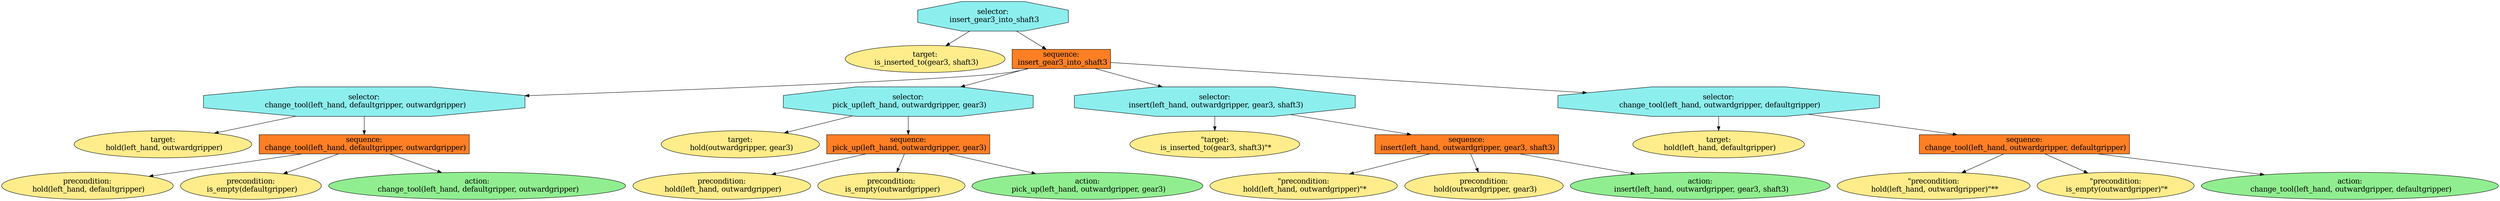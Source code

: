 digraph pastafarianism {
ordering=out;
graph [fontname="times-roman"];
node [fontname="times-roman"];
edge [fontname="times-roman"];
"selector:
 insert_gear3_into_shaft3" [fillcolor=darkslategray2, fontcolor=black, fontsize=18, label="selector:
 insert_gear3_into_shaft3", shape=octagon, style=filled];
"target:
 is_inserted_to(gear3, shaft3)" [fillcolor=lightgoldenrod1, fontcolor=black, fontsize=18, label="target:
 is_inserted_to(gear3, shaft3)", shape=ellipse, style=filled];
"selector:
 insert_gear3_into_shaft3" -> "target:
 is_inserted_to(gear3, shaft3)";
"sequence:
 insert_gear3_into_shaft3" [fillcolor=chocolate1, fontcolor=black, fontsize=18, label="sequence:
 insert_gear3_into_shaft3", shape=box, style=filled];
"selector:
 insert_gear3_into_shaft3" -> "sequence:
 insert_gear3_into_shaft3";
"selector:
 change_tool(left_hand, defaultgripper, outwardgripper)" [fillcolor=darkslategray2, fontcolor=black, fontsize=18, label="selector:
 change_tool(left_hand, defaultgripper, outwardgripper)", shape=octagon, style=filled];
"sequence:
 insert_gear3_into_shaft3" -> "selector:
 change_tool(left_hand, defaultgripper, outwardgripper)";
"target:
 hold(left_hand, outwardgripper)" [fillcolor=lightgoldenrod1, fontcolor=black, fontsize=18, label="target:
 hold(left_hand, outwardgripper)", shape=ellipse, style=filled];
"selector:
 change_tool(left_hand, defaultgripper, outwardgripper)" -> "target:
 hold(left_hand, outwardgripper)";
"sequence:
 change_tool(left_hand, defaultgripper, outwardgripper)" [fillcolor=chocolate1, fontcolor=black, fontsize=18, label="sequence:
 change_tool(left_hand, defaultgripper, outwardgripper)", shape=box, style=filled];
"selector:
 change_tool(left_hand, defaultgripper, outwardgripper)" -> "sequence:
 change_tool(left_hand, defaultgripper, outwardgripper)";
"precondition:
 hold(left_hand, defaultgripper)" [fillcolor=lightgoldenrod1, fontcolor=black, fontsize=18, label="precondition:
 hold(left_hand, defaultgripper)", shape=ellipse, style=filled];
"sequence:
 change_tool(left_hand, defaultgripper, outwardgripper)" -> "precondition:
 hold(left_hand, defaultgripper)";
"precondition:
 is_empty(defaultgripper)" [fillcolor=lightgoldenrod1, fontcolor=black, fontsize=18, label="precondition:
 is_empty(defaultgripper)", shape=ellipse, style=filled];
"sequence:
 change_tool(left_hand, defaultgripper, outwardgripper)" -> "precondition:
 is_empty(defaultgripper)";
"action:
 change_tool(left_hand, defaultgripper, outwardgripper)" [fillcolor=lightgreen, fontcolor=black, fontsize=18, label="action:
 change_tool(left_hand, defaultgripper, outwardgripper)", shape=ellipse, style=filled];
"sequence:
 change_tool(left_hand, defaultgripper, outwardgripper)" -> "action:
 change_tool(left_hand, defaultgripper, outwardgripper)";
"selector:
 pick_up(left_hand, outwardgripper, gear3)" [fillcolor=darkslategray2, fontcolor=black, fontsize=18, label="selector:
 pick_up(left_hand, outwardgripper, gear3)", shape=octagon, style=filled];
"sequence:
 insert_gear3_into_shaft3" -> "selector:
 pick_up(left_hand, outwardgripper, gear3)";
"target:
 hold(outwardgripper, gear3)" [fillcolor=lightgoldenrod1, fontcolor=black, fontsize=18, label="target:
 hold(outwardgripper, gear3)", shape=ellipse, style=filled];
"selector:
 pick_up(left_hand, outwardgripper, gear3)" -> "target:
 hold(outwardgripper, gear3)";
"sequence:
 pick_up(left_hand, outwardgripper, gear3)" [fillcolor=chocolate1, fontcolor=black, fontsize=18, label="sequence:
 pick_up(left_hand, outwardgripper, gear3)", shape=box, style=filled];
"selector:
 pick_up(left_hand, outwardgripper, gear3)" -> "sequence:
 pick_up(left_hand, outwardgripper, gear3)";
"precondition:
 hold(left_hand, outwardgripper)" [fillcolor=lightgoldenrod1, fontcolor=black, fontsize=18, label="precondition:
 hold(left_hand, outwardgripper)", shape=ellipse, style=filled];
"sequence:
 pick_up(left_hand, outwardgripper, gear3)" -> "precondition:
 hold(left_hand, outwardgripper)";
"precondition:
 is_empty(outwardgripper)" [fillcolor=lightgoldenrod1, fontcolor=black, fontsize=18, label="precondition:
 is_empty(outwardgripper)", shape=ellipse, style=filled];
"sequence:
 pick_up(left_hand, outwardgripper, gear3)" -> "precondition:
 is_empty(outwardgripper)";
"action:
 pick_up(left_hand, outwardgripper, gear3)" [fillcolor=lightgreen, fontcolor=black, fontsize=18, label="action:
 pick_up(left_hand, outwardgripper, gear3)", shape=ellipse, style=filled];
"sequence:
 pick_up(left_hand, outwardgripper, gear3)" -> "action:
 pick_up(left_hand, outwardgripper, gear3)";
"selector:
 insert(left_hand, outwardgripper, gear3, shaft3)" [fillcolor=darkslategray2, fontcolor=black, fontsize=18, label="selector:
 insert(left_hand, outwardgripper, gear3, shaft3)", shape=octagon, style=filled];
"sequence:
 insert_gear3_into_shaft3" -> "selector:
 insert(left_hand, outwardgripper, gear3, shaft3)";
"\"target:\n is_inserted_to(gear3, shaft3)\"*" [fillcolor=lightgoldenrod1, fontcolor=black, fontsize=18, label="\"target:\n is_inserted_to(gear3, shaft3)\"*", shape=ellipse, style=filled];
"selector:
 insert(left_hand, outwardgripper, gear3, shaft3)" -> "\"target:\n is_inserted_to(gear3, shaft3)\"*";
"sequence:
 insert(left_hand, outwardgripper, gear3, shaft3)" [fillcolor=chocolate1, fontcolor=black, fontsize=18, label="sequence:
 insert(left_hand, outwardgripper, gear3, shaft3)", shape=box, style=filled];
"selector:
 insert(left_hand, outwardgripper, gear3, shaft3)" -> "sequence:
 insert(left_hand, outwardgripper, gear3, shaft3)";
"\"precondition:\n hold(left_hand, outwardgripper)\"*" [fillcolor=lightgoldenrod1, fontcolor=black, fontsize=18, label="\"precondition:\n hold(left_hand, outwardgripper)\"*", shape=ellipse, style=filled];
"sequence:
 insert(left_hand, outwardgripper, gear3, shaft3)" -> "\"precondition:\n hold(left_hand, outwardgripper)\"*";
"precondition:
 hold(outwardgripper, gear3)" [fillcolor=lightgoldenrod1, fontcolor=black, fontsize=18, label="precondition:
 hold(outwardgripper, gear3)", shape=ellipse, style=filled];
"sequence:
 insert(left_hand, outwardgripper, gear3, shaft3)" -> "precondition:
 hold(outwardgripper, gear3)";
"action:
 insert(left_hand, outwardgripper, gear3, shaft3)" [fillcolor=lightgreen, fontcolor=black, fontsize=18, label="action:
 insert(left_hand, outwardgripper, gear3, shaft3)", shape=ellipse, style=filled];
"sequence:
 insert(left_hand, outwardgripper, gear3, shaft3)" -> "action:
 insert(left_hand, outwardgripper, gear3, shaft3)";
"selector:
 change_tool(left_hand, outwardgripper, defaultgripper)" [fillcolor=darkslategray2, fontcolor=black, fontsize=18, label="selector:
 change_tool(left_hand, outwardgripper, defaultgripper)", shape=octagon, style=filled];
"sequence:
 insert_gear3_into_shaft3" -> "selector:
 change_tool(left_hand, outwardgripper, defaultgripper)";
"target:
 hold(left_hand, defaultgripper)" [fillcolor=lightgoldenrod1, fontcolor=black, fontsize=18, label="target:
 hold(left_hand, defaultgripper)", shape=ellipse, style=filled];
"selector:
 change_tool(left_hand, outwardgripper, defaultgripper)" -> "target:
 hold(left_hand, defaultgripper)";
"sequence:
 change_tool(left_hand, outwardgripper, defaultgripper)" [fillcolor=chocolate1, fontcolor=black, fontsize=18, label="sequence:
 change_tool(left_hand, outwardgripper, defaultgripper)", shape=box, style=filled];
"selector:
 change_tool(left_hand, outwardgripper, defaultgripper)" -> "sequence:
 change_tool(left_hand, outwardgripper, defaultgripper)";
"\"precondition:\n hold(left_hand, outwardgripper)\"**" [fillcolor=lightgoldenrod1, fontcolor=black, fontsize=18, label="\"precondition:\n hold(left_hand, outwardgripper)\"**", shape=ellipse, style=filled];
"sequence:
 change_tool(left_hand, outwardgripper, defaultgripper)" -> "\"precondition:\n hold(left_hand, outwardgripper)\"**";
"\"precondition:\n is_empty(outwardgripper)\"*" [fillcolor=lightgoldenrod1, fontcolor=black, fontsize=18, label="\"precondition:\n is_empty(outwardgripper)\"*", shape=ellipse, style=filled];
"sequence:
 change_tool(left_hand, outwardgripper, defaultgripper)" -> "\"precondition:\n is_empty(outwardgripper)\"*";
"action:
 change_tool(left_hand, outwardgripper, defaultgripper)" [fillcolor=lightgreen, fontcolor=black, fontsize=18, label="action:
 change_tool(left_hand, outwardgripper, defaultgripper)", shape=ellipse, style=filled];
"sequence:
 change_tool(left_hand, outwardgripper, defaultgripper)" -> "action:
 change_tool(left_hand, outwardgripper, defaultgripper)";
}
